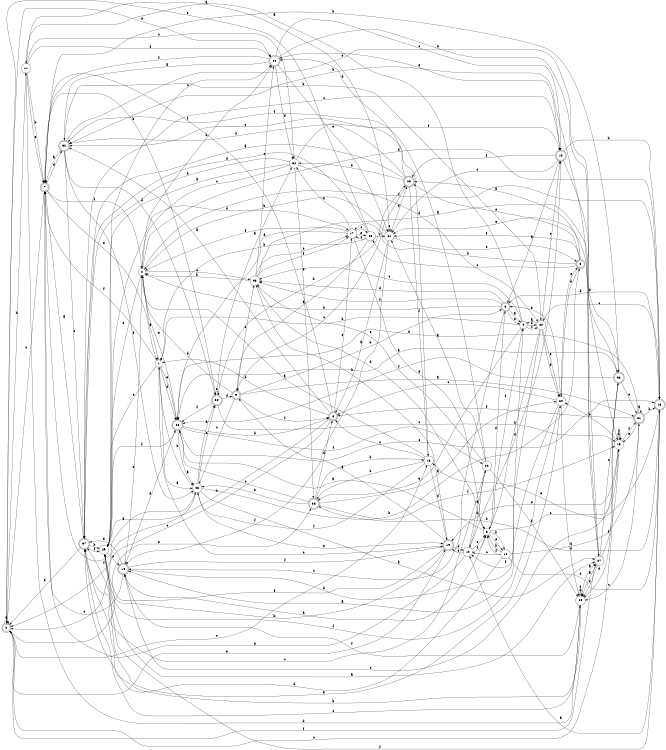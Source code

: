 digraph n32_9 {
__start0 [label="" shape="none"];

rankdir=LR;
size="8,5";

s0 [style="rounded,filled", color="black", fillcolor="white" shape="doublecircle", label="0"];
s1 [style="filled", color="black", fillcolor="white" shape="circle", label="1"];
s2 [style="filled", color="black", fillcolor="white" shape="circle", label="2"];
s3 [style="rounded,filled", color="black", fillcolor="white" shape="doublecircle", label="3"];
s4 [style="filled", color="black", fillcolor="white" shape="circle", label="4"];
s5 [style="rounded,filled", color="black", fillcolor="white" shape="doublecircle", label="5"];
s6 [style="filled", color="black", fillcolor="white" shape="circle", label="6"];
s7 [style="rounded,filled", color="black", fillcolor="white" shape="doublecircle", label="7"];
s8 [style="rounded,filled", color="black", fillcolor="white" shape="doublecircle", label="8"];
s9 [style="rounded,filled", color="black", fillcolor="white" shape="doublecircle", label="9"];
s10 [style="rounded,filled", color="black", fillcolor="white" shape="doublecircle", label="10"];
s11 [style="filled", color="black", fillcolor="white" shape="circle", label="11"];
s12 [style="filled", color="black", fillcolor="white" shape="circle", label="12"];
s13 [style="rounded,filled", color="black", fillcolor="white" shape="doublecircle", label="13"];
s14 [style="rounded,filled", color="black", fillcolor="white" shape="doublecircle", label="14"];
s15 [style="filled", color="black", fillcolor="white" shape="circle", label="15"];
s16 [style="filled", color="black", fillcolor="white" shape="circle", label="16"];
s17 [style="filled", color="black", fillcolor="white" shape="circle", label="17"];
s18 [style="filled", color="black", fillcolor="white" shape="circle", label="18"];
s19 [style="rounded,filled", color="black", fillcolor="white" shape="doublecircle", label="19"];
s20 [style="filled", color="black", fillcolor="white" shape="circle", label="20"];
s21 [style="filled", color="black", fillcolor="white" shape="circle", label="21"];
s22 [style="filled", color="black", fillcolor="white" shape="circle", label="22"];
s23 [style="rounded,filled", color="black", fillcolor="white" shape="doublecircle", label="23"];
s24 [style="filled", color="black", fillcolor="white" shape="circle", label="24"];
s25 [style="filled", color="black", fillcolor="white" shape="circle", label="25"];
s26 [style="filled", color="black", fillcolor="white" shape="circle", label="26"];
s27 [style="filled", color="black", fillcolor="white" shape="circle", label="27"];
s28 [style="rounded,filled", color="black", fillcolor="white" shape="doublecircle", label="28"];
s29 [style="filled", color="black", fillcolor="white" shape="circle", label="29"];
s30 [style="rounded,filled", color="black", fillcolor="white" shape="doublecircle", label="30"];
s31 [style="rounded,filled", color="black", fillcolor="white" shape="doublecircle", label="31"];
s32 [style="rounded,filled", color="black", fillcolor="white" shape="doublecircle", label="32"];
s33 [style="rounded,filled", color="black", fillcolor="white" shape="doublecircle", label="33"];
s34 [style="filled", color="black", fillcolor="white" shape="circle", label="34"];
s35 [style="rounded,filled", color="black", fillcolor="white" shape="doublecircle", label="35"];
s36 [style="rounded,filled", color="black", fillcolor="white" shape="doublecircle", label="36"];
s37 [style="rounded,filled", color="black", fillcolor="white" shape="doublecircle", label="37"];
s38 [style="filled", color="black", fillcolor="white" shape="circle", label="38"];
s39 [style="filled", color="black", fillcolor="white" shape="circle", label="39"];
s0 -> s0 [label="a"];
s0 -> s11 [label="b"];
s0 -> s16 [label="c"];
s0 -> s35 [label="d"];
s0 -> s36 [label="e"];
s0 -> s27 [label="f"];
s1 -> s26 [label="a"];
s1 -> s26 [label="b"];
s1 -> s29 [label="c"];
s1 -> s28 [label="d"];
s1 -> s28 [label="e"];
s1 -> s7 [label="f"];
s2 -> s1 [label="a"];
s2 -> s35 [label="b"];
s2 -> s38 [label="c"];
s2 -> s13 [label="d"];
s2 -> s29 [label="e"];
s2 -> s13 [label="f"];
s3 -> s4 [label="a"];
s3 -> s2 [label="b"];
s3 -> s14 [label="c"];
s3 -> s38 [label="d"];
s3 -> s4 [label="e"];
s3 -> s38 [label="f"];
s4 -> s11 [label="a"];
s4 -> s1 [label="b"];
s4 -> s38 [label="c"];
s4 -> s20 [label="d"];
s4 -> s36 [label="e"];
s4 -> s20 [label="f"];
s5 -> s23 [label="a"];
s5 -> s17 [label="b"];
s5 -> s25 [label="c"];
s5 -> s24 [label="d"];
s5 -> s23 [label="e"];
s5 -> s21 [label="f"];
s6 -> s28 [label="a"];
s6 -> s18 [label="b"];
s6 -> s15 [label="c"];
s6 -> s3 [label="d"];
s6 -> s18 [label="e"];
s6 -> s4 [label="f"];
s7 -> s26 [label="a"];
s7 -> s30 [label="b"];
s7 -> s0 [label="c"];
s7 -> s32 [label="d"];
s7 -> s1 [label="e"];
s7 -> s2 [label="f"];
s8 -> s32 [label="a"];
s8 -> s29 [label="b"];
s8 -> s0 [label="c"];
s8 -> s1 [label="d"];
s8 -> s17 [label="e"];
s8 -> s7 [label="f"];
s9 -> s31 [label="a"];
s9 -> s3 [label="b"];
s9 -> s26 [label="c"];
s9 -> s2 [label="d"];
s9 -> s38 [label="e"];
s9 -> s8 [label="f"];
s10 -> s3 [label="a"];
s10 -> s13 [label="b"];
s10 -> s21 [label="c"];
s10 -> s33 [label="d"];
s10 -> s35 [label="e"];
s10 -> s23 [label="f"];
s11 -> s21 [label="a"];
s11 -> s7 [label="b"];
s11 -> s34 [label="c"];
s11 -> s39 [label="d"];
s11 -> s7 [label="e"];
s11 -> s35 [label="f"];
s12 -> s22 [label="a"];
s12 -> s7 [label="b"];
s12 -> s6 [label="c"];
s12 -> s10 [label="d"];
s12 -> s19 [label="e"];
s12 -> s6 [label="f"];
s13 -> s12 [label="a"];
s13 -> s36 [label="b"];
s13 -> s20 [label="c"];
s13 -> s3 [label="d"];
s13 -> s16 [label="e"];
s13 -> s29 [label="f"];
s14 -> s6 [label="a"];
s14 -> s4 [label="b"];
s14 -> s7 [label="c"];
s14 -> s37 [label="d"];
s14 -> s2 [label="e"];
s14 -> s19 [label="f"];
s15 -> s15 [label="a"];
s15 -> s24 [label="b"];
s15 -> s14 [label="c"];
s15 -> s15 [label="d"];
s15 -> s19 [label="e"];
s15 -> s31 [label="f"];
s16 -> s2 [label="a"];
s16 -> s36 [label="b"];
s16 -> s8 [label="c"];
s16 -> s19 [label="d"];
s16 -> s32 [label="e"];
s16 -> s26 [label="f"];
s17 -> s28 [label="a"];
s17 -> s34 [label="b"];
s17 -> s25 [label="c"];
s17 -> s6 [label="d"];
s17 -> s25 [label="e"];
s17 -> s2 [label="f"];
s18 -> s31 [label="a"];
s18 -> s6 [label="b"];
s18 -> s12 [label="c"];
s18 -> s37 [label="d"];
s18 -> s13 [label="e"];
s18 -> s6 [label="f"];
s19 -> s9 [label="a"];
s19 -> s38 [label="b"];
s19 -> s1 [label="c"];
s19 -> s12 [label="d"];
s19 -> s0 [label="e"];
s19 -> s29 [label="f"];
s20 -> s4 [label="a"];
s20 -> s6 [label="b"];
s20 -> s10 [label="c"];
s20 -> s24 [label="d"];
s20 -> s24 [label="e"];
s20 -> s12 [label="f"];
s21 -> s8 [label="a"];
s21 -> s2 [label="b"];
s21 -> s21 [label="c"];
s21 -> s23 [label="d"];
s21 -> s5 [label="e"];
s21 -> s14 [label="f"];
s22 -> s21 [label="a"];
s22 -> s39 [label="b"];
s22 -> s37 [label="c"];
s22 -> s12 [label="d"];
s22 -> s38 [label="e"];
s22 -> s32 [label="f"];
s23 -> s37 [label="a"];
s23 -> s32 [label="b"];
s23 -> s9 [label="c"];
s23 -> s35 [label="d"];
s23 -> s34 [label="e"];
s23 -> s16 [label="f"];
s24 -> s14 [label="a"];
s24 -> s3 [label="b"];
s24 -> s8 [label="c"];
s24 -> s39 [label="d"];
s24 -> s5 [label="e"];
s24 -> s29 [label="f"];
s25 -> s9 [label="a"];
s25 -> s1 [label="b"];
s25 -> s17 [label="c"];
s25 -> s37 [label="d"];
s25 -> s0 [label="e"];
s25 -> s21 [label="f"];
s26 -> s27 [label="a"];
s26 -> s5 [label="b"];
s26 -> s30 [label="c"];
s26 -> s30 [label="d"];
s26 -> s19 [label="e"];
s26 -> s0 [label="f"];
s27 -> s39 [label="a"];
s27 -> s32 [label="b"];
s27 -> s33 [label="c"];
s27 -> s39 [label="d"];
s27 -> s21 [label="e"];
s27 -> s15 [label="f"];
s28 -> s26 [label="a"];
s28 -> s8 [label="b"];
s28 -> s13 [label="c"];
s28 -> s14 [label="d"];
s28 -> s2 [label="e"];
s28 -> s22 [label="f"];
s29 -> s27 [label="a"];
s29 -> s19 [label="b"];
s29 -> s35 [label="c"];
s29 -> s17 [label="d"];
s29 -> s14 [label="e"];
s29 -> s28 [label="f"];
s30 -> s34 [label="a"];
s30 -> s23 [label="b"];
s30 -> s15 [label="c"];
s30 -> s9 [label="d"];
s30 -> s30 [label="e"];
s30 -> s28 [label="f"];
s31 -> s31 [label="a"];
s31 -> s13 [label="b"];
s31 -> s39 [label="c"];
s31 -> s28 [label="d"];
s31 -> s15 [label="e"];
s31 -> s8 [label="f"];
s32 -> s7 [label="a"];
s32 -> s20 [label="b"];
s32 -> s37 [label="c"];
s32 -> s30 [label="d"];
s32 -> s15 [label="e"];
s32 -> s26 [label="f"];
s33 -> s28 [label="a"];
s33 -> s7 [label="b"];
s33 -> s0 [label="c"];
s33 -> s39 [label="d"];
s33 -> s31 [label="e"];
s33 -> s28 [label="f"];
s34 -> s29 [label="a"];
s34 -> s37 [label="b"];
s34 -> s2 [label="c"];
s34 -> s20 [label="d"];
s34 -> s36 [label="e"];
s34 -> s10 [label="f"];
s35 -> s32 [label="a"];
s35 -> s27 [label="b"];
s35 -> s10 [label="c"];
s35 -> s34 [label="d"];
s35 -> s21 [label="e"];
s35 -> s7 [label="f"];
s36 -> s24 [label="a"];
s36 -> s16 [label="b"];
s36 -> s28 [label="c"];
s36 -> s8 [label="d"];
s36 -> s26 [label="e"];
s36 -> s15 [label="f"];
s37 -> s7 [label="a"];
s37 -> s29 [label="b"];
s37 -> s10 [label="c"];
s37 -> s0 [label="d"];
s37 -> s24 [label="e"];
s37 -> s29 [label="f"];
s38 -> s33 [label="a"];
s38 -> s2 [label="b"];
s38 -> s35 [label="c"];
s38 -> s6 [label="d"];
s38 -> s17 [label="e"];
s38 -> s17 [label="f"];
s39 -> s27 [label="a"];
s39 -> s37 [label="b"];
s39 -> s37 [label="c"];
s39 -> s39 [label="d"];
s39 -> s39 [label="e"];
s39 -> s14 [label="f"];

}